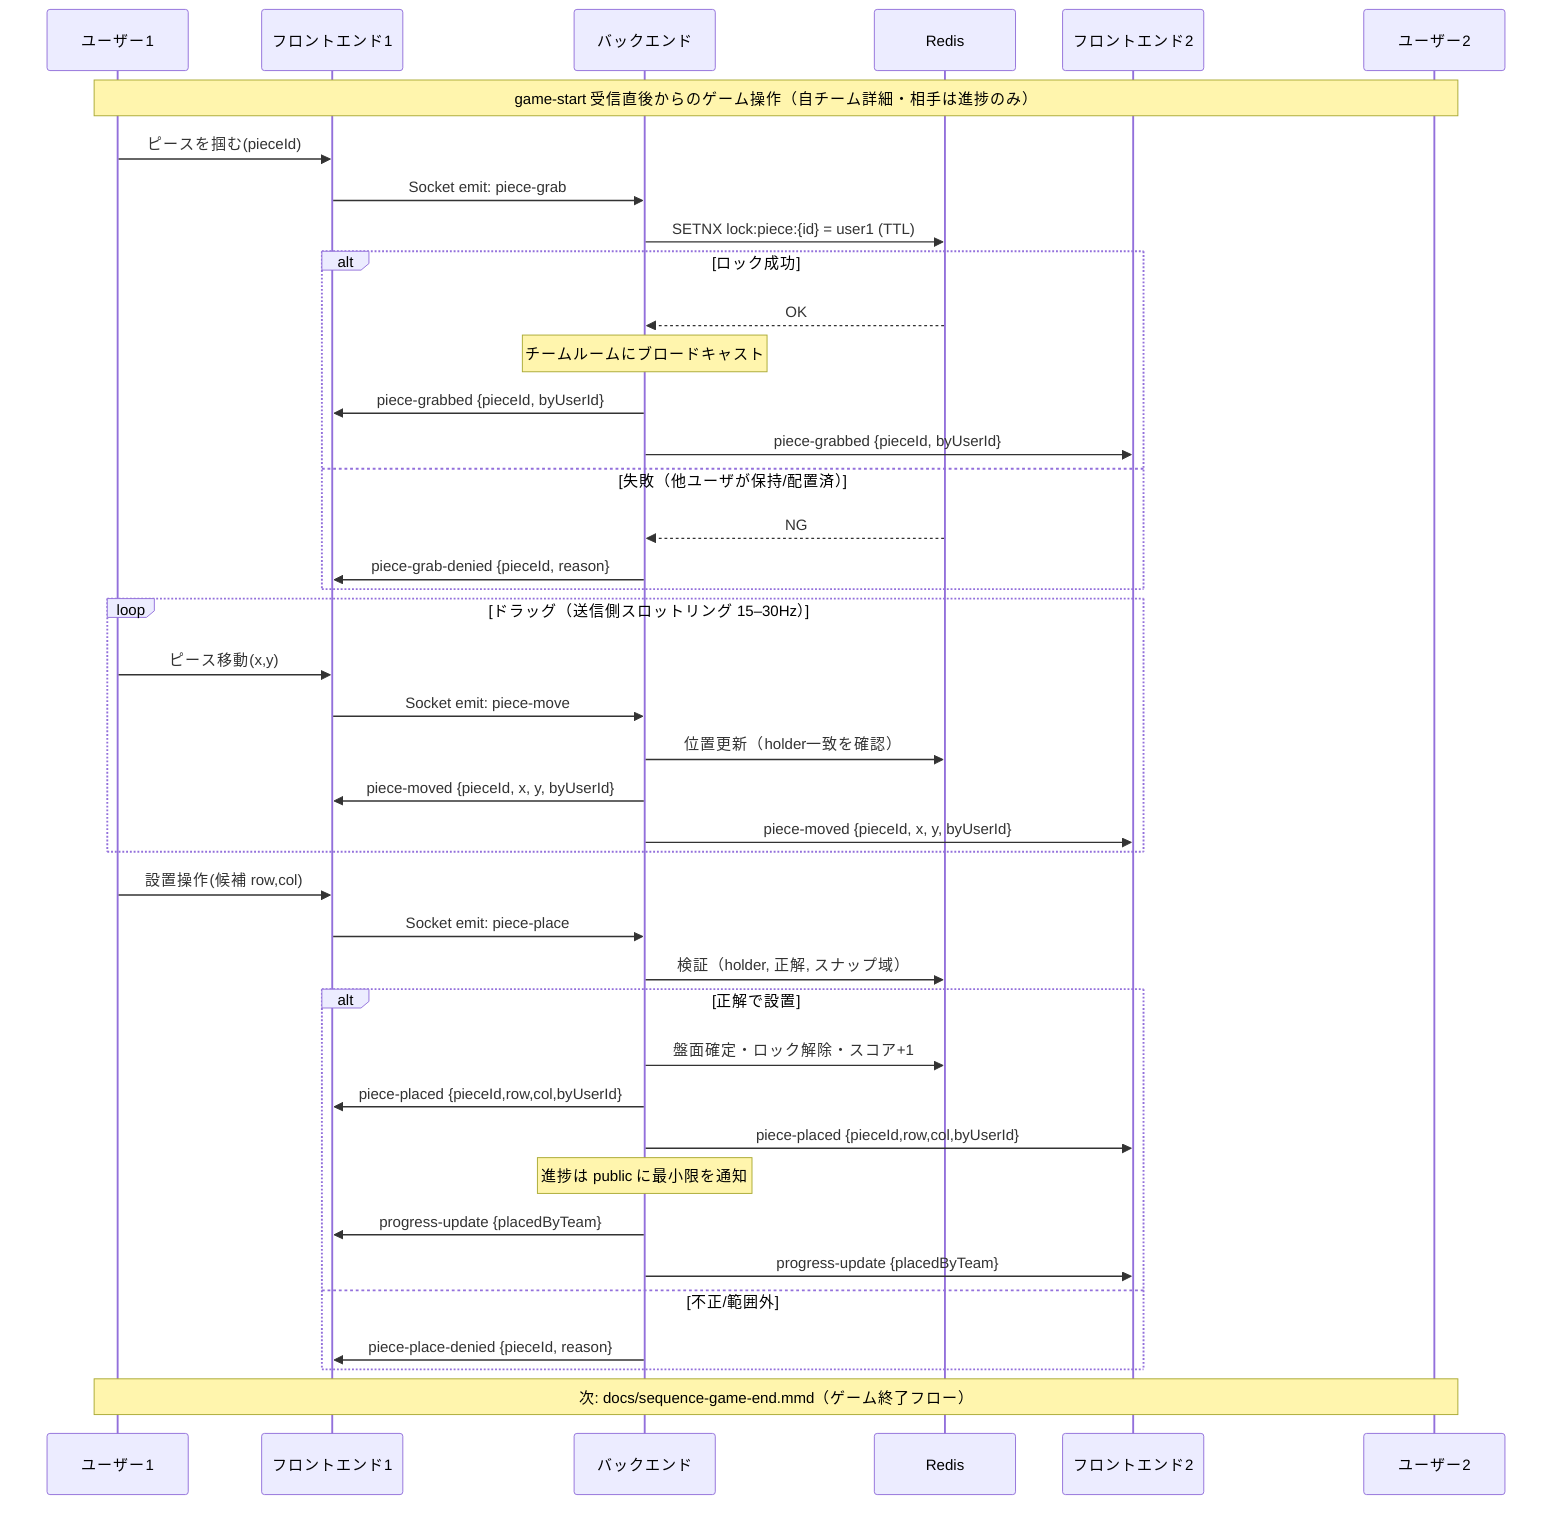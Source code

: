 %%{init: {'theme':'default', 'themeVariables': {'primaryColor': '#4f46e5', 'primaryTextColor': '#fff', 'primaryBorderColor': '#3730a3', 'lineColor': '#374151', 'secondaryColor': '#e5e7eb', 'tertiaryColor': '#f3f4f6'}}}%%

%% ゲーム中（通常操作：掴む→動かす→設置→進捗更新）
sequenceDiagram
    participant U1 as ユーザー1
    participant F1 as フロントエンド1
    participant B as バックエンド
    participant R as Redis
    participant F2 as フロントエンド2
    participant U2 as ユーザー2

    Note over U1,U2: game-start 受信直後からのゲーム操作（自チーム詳細・相手は進捗のみ）

    U1->>F1: ピースを掴む(pieceId)
    F1->>B: Socket emit: piece-grab
    B->>R: SETNX lock:piece:{id} = user1 (TTL)
    alt ロック成功
        R-->>B: OK
        Note over B: チームルームにブロードキャスト
        B->>F1: piece-grabbed {pieceId, byUserId}
        B->>F2: piece-grabbed {pieceId, byUserId}
    else 失敗（他ユーザが保持/配置済）
        R-->>B: NG
        B->>F1: piece-grab-denied {pieceId, reason}
    end

    loop ドラッグ（送信側スロットリング 15–30Hz）
        U1->>F1: ピース移動(x,y)
        F1->>B: Socket emit: piece-move
        B->>R: 位置更新（holder一致を確認）
        B->>F1: piece-moved {pieceId, x, y, byUserId}
        B->>F2: piece-moved {pieceId, x, y, byUserId}
    end

    U1->>F1: 設置操作(候補 row,col)
    F1->>B: Socket emit: piece-place
    B->>R: 検証（holder, 正解, スナップ域）
    alt 正解で設置
        B->>R: 盤面確定・ロック解除・スコア+1
        B->>F1: piece-placed {pieceId,row,col,byUserId}
        B->>F2: piece-placed {pieceId,row,col,byUserId}
        Note over B: 進捗は public に最小限を通知
        B->>F1: progress-update {placedByTeam}
        B->>F2: progress-update {placedByTeam}
    else 不正/範囲外
        B->>F1: piece-place-denied {pieceId, reason}
    end

    Note over U1,U2: 次: docs/sequence-game-end.mmd（ゲーム終了フロー）